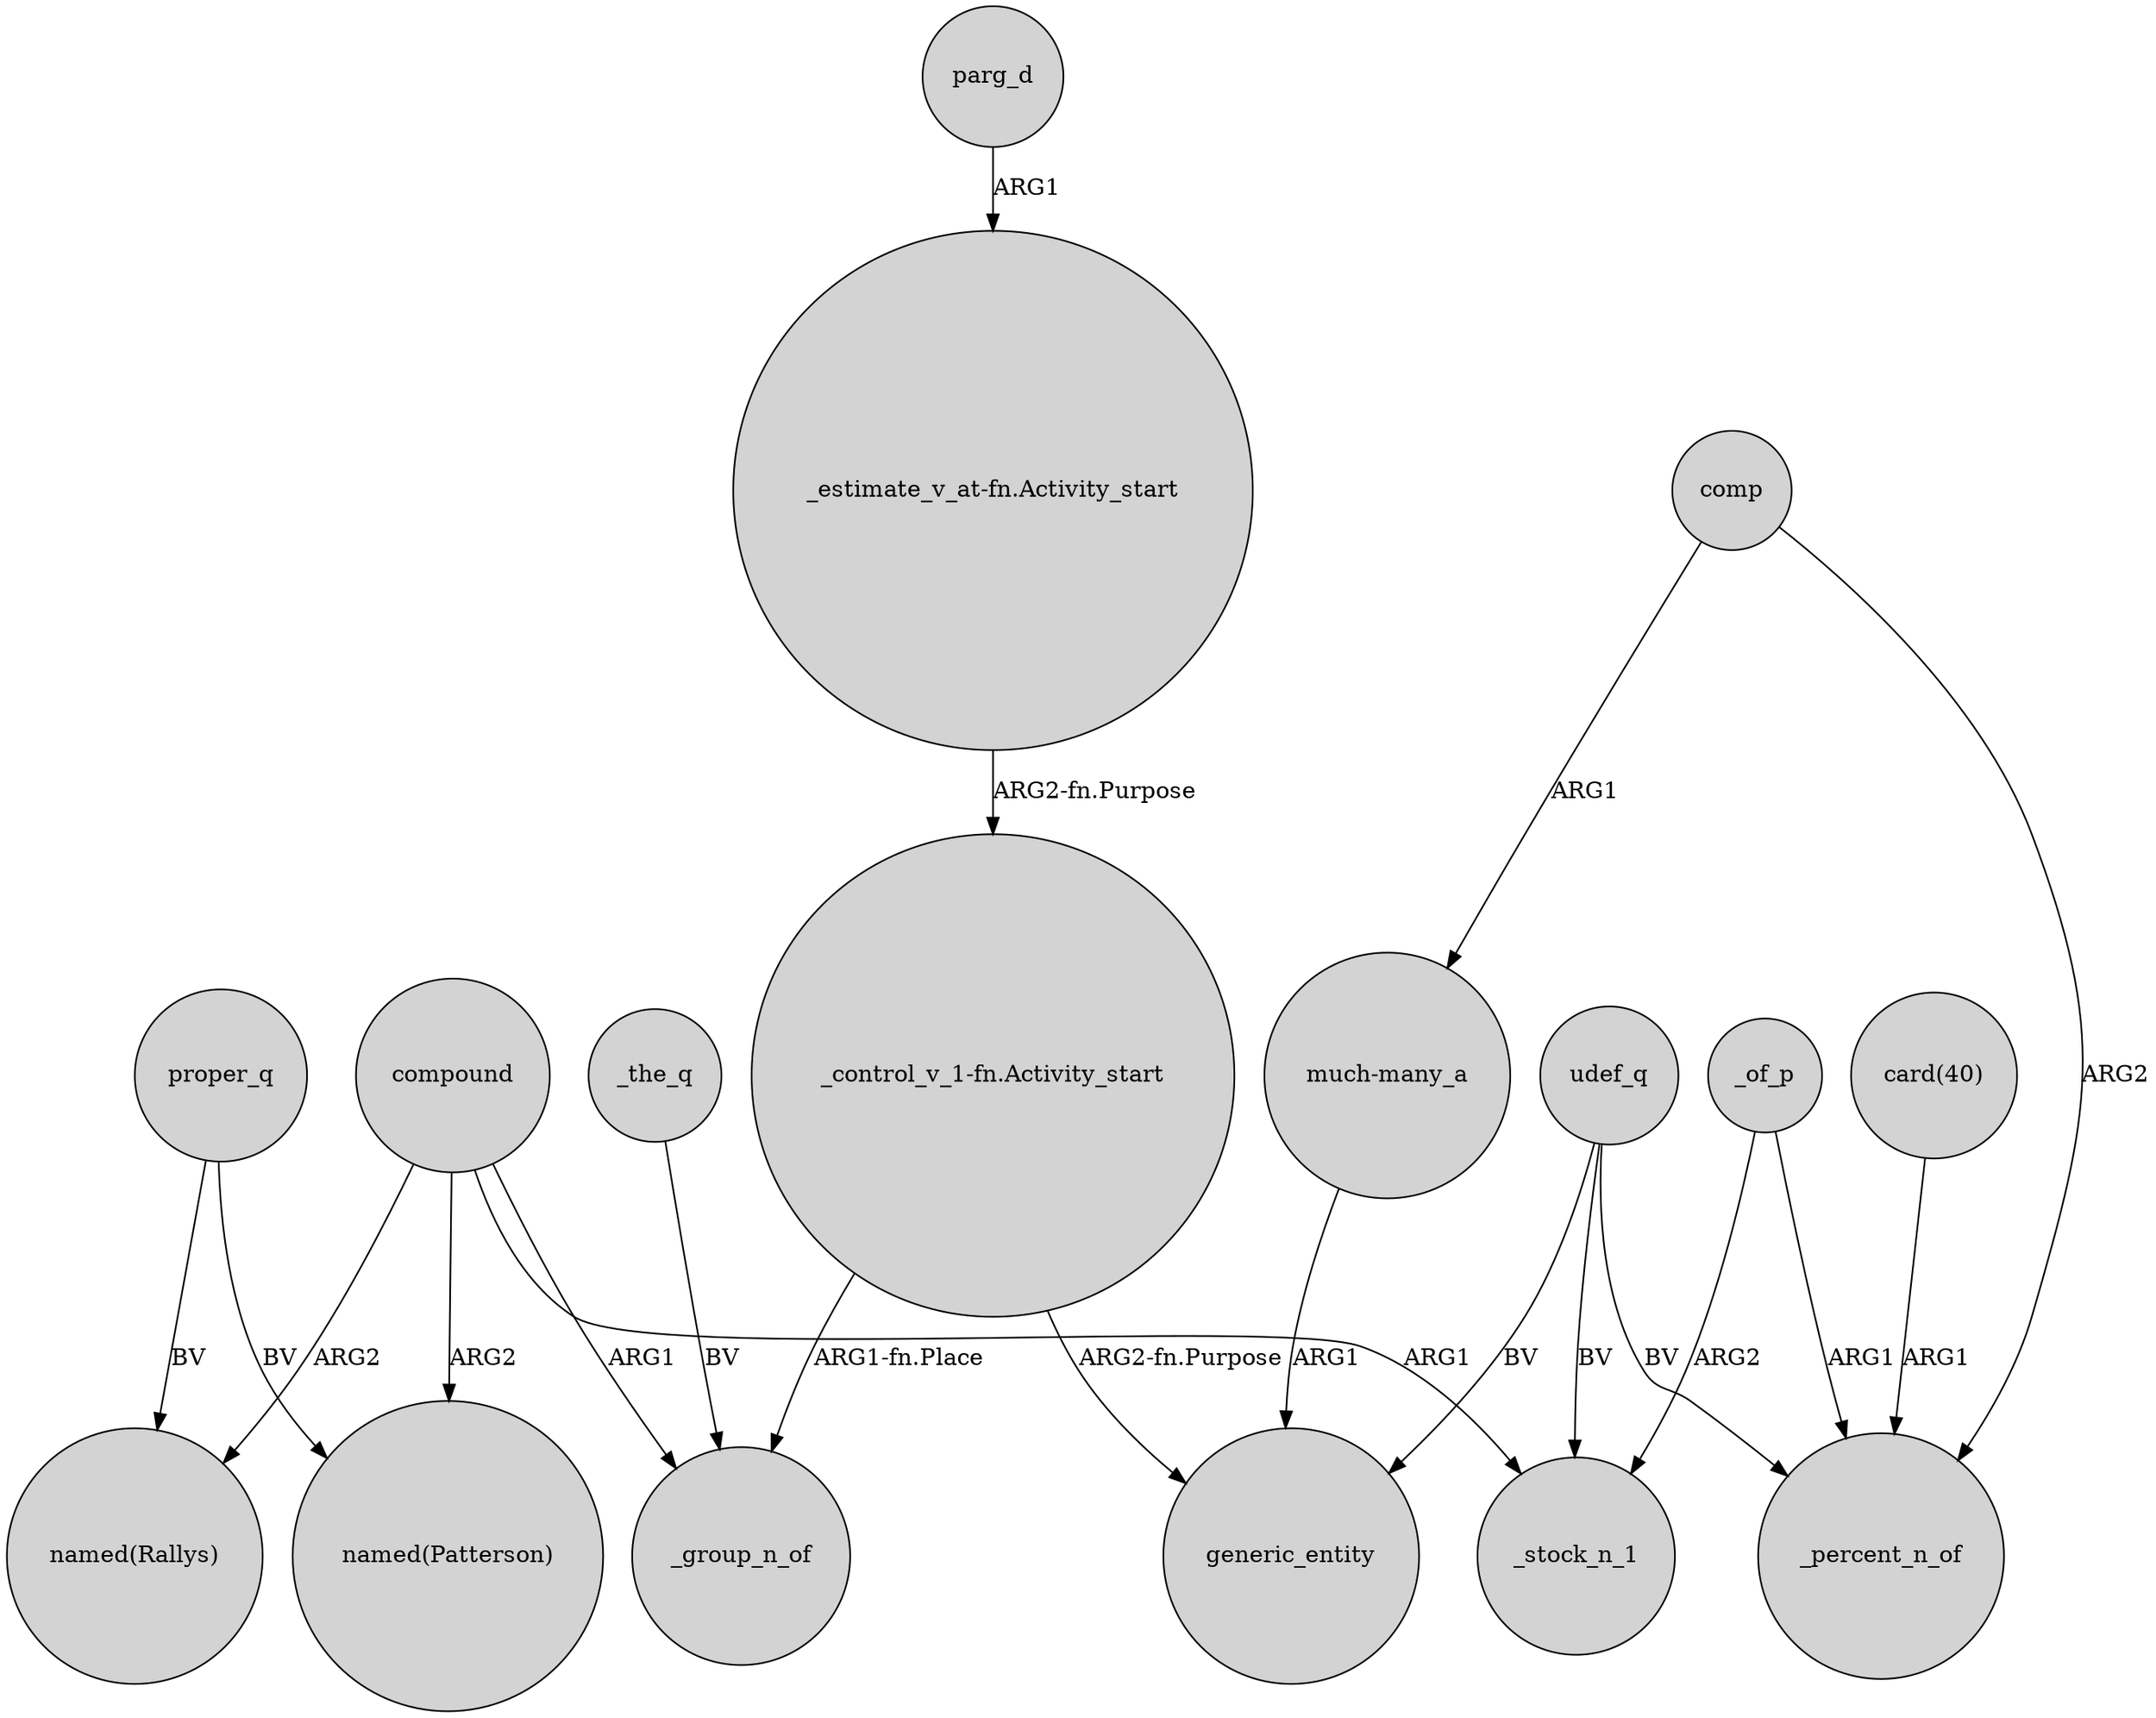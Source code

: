 digraph {
	node [shape=circle style=filled]
	proper_q -> "named(Rallys)" [label=BV]
	proper_q -> "named(Patterson)" [label=BV]
	"_control_v_1-fn.Activity_start" -> _group_n_of [label="ARG1-fn.Place"]
	"_control_v_1-fn.Activity_start" -> generic_entity [label="ARG2-fn.Purpose"]
	"card(40)" -> _percent_n_of [label=ARG1]
	_of_p -> _percent_n_of [label=ARG1]
	compound -> _group_n_of [label=ARG1]
	udef_q -> generic_entity [label=BV]
	compound -> _stock_n_1 [label=ARG1]
	compound -> "named(Patterson)" [label=ARG2]
	comp -> "much-many_a" [label=ARG1]
	udef_q -> _stock_n_1 [label=BV]
	udef_q -> _percent_n_of [label=BV]
	"much-many_a" -> generic_entity [label=ARG1]
	_the_q -> _group_n_of [label=BV]
	"_estimate_v_at-fn.Activity_start" -> "_control_v_1-fn.Activity_start" [label="ARG2-fn.Purpose"]
	_of_p -> _stock_n_1 [label=ARG2]
	compound -> "named(Rallys)" [label=ARG2]
	parg_d -> "_estimate_v_at-fn.Activity_start" [label=ARG1]
	comp -> _percent_n_of [label=ARG2]
}
